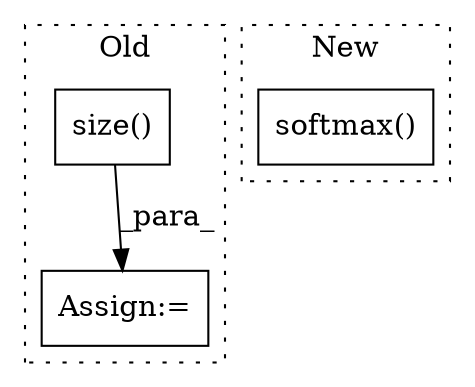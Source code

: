 digraph G {
subgraph cluster0 {
1 [label="size()" a="75" s="5322,5342" l="19,1" shape="box"];
3 [label="Assign:=" a="68" s="5287" l="3" shape="box"];
label = "Old";
style="dotted";
}
subgraph cluster1 {
2 [label="softmax()" a="75" s="5076,5104" l="22,1" shape="box"];
label = "New";
style="dotted";
}
1 -> 3 [label="_para_"];
}